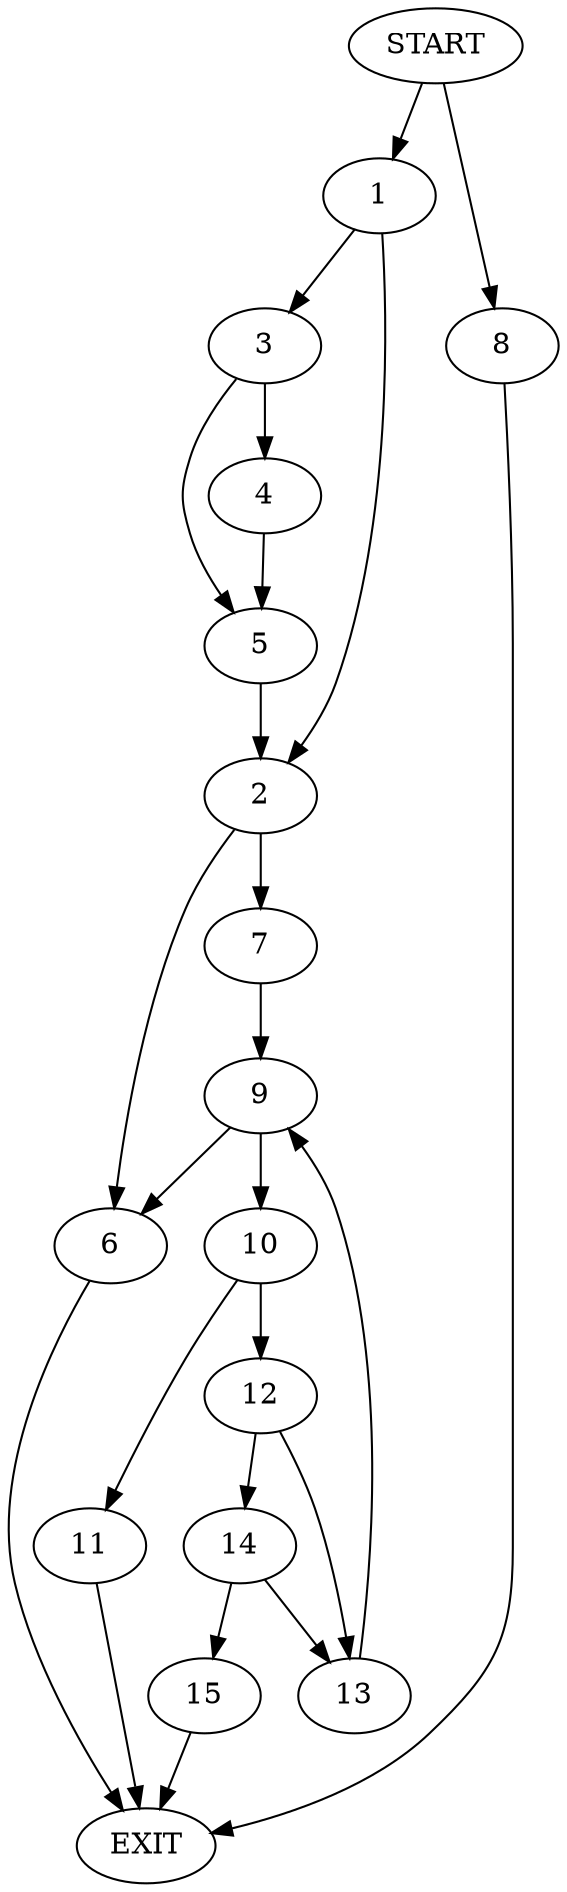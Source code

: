 digraph {
0 [label="START"]
16 [label="EXIT"]
0 -> 1
1 -> 2
1 -> 3
3 -> 4
3 -> 5
2 -> 6
2 -> 7
4 -> 5
5 -> 2
0 -> 8
8 -> 16
6 -> 16
7 -> 9
9 -> 10
9 -> 6
10 -> 11
10 -> 12
11 -> 16
12 -> 13
12 -> 14
14 -> 13
14 -> 15
13 -> 9
15 -> 16
}
